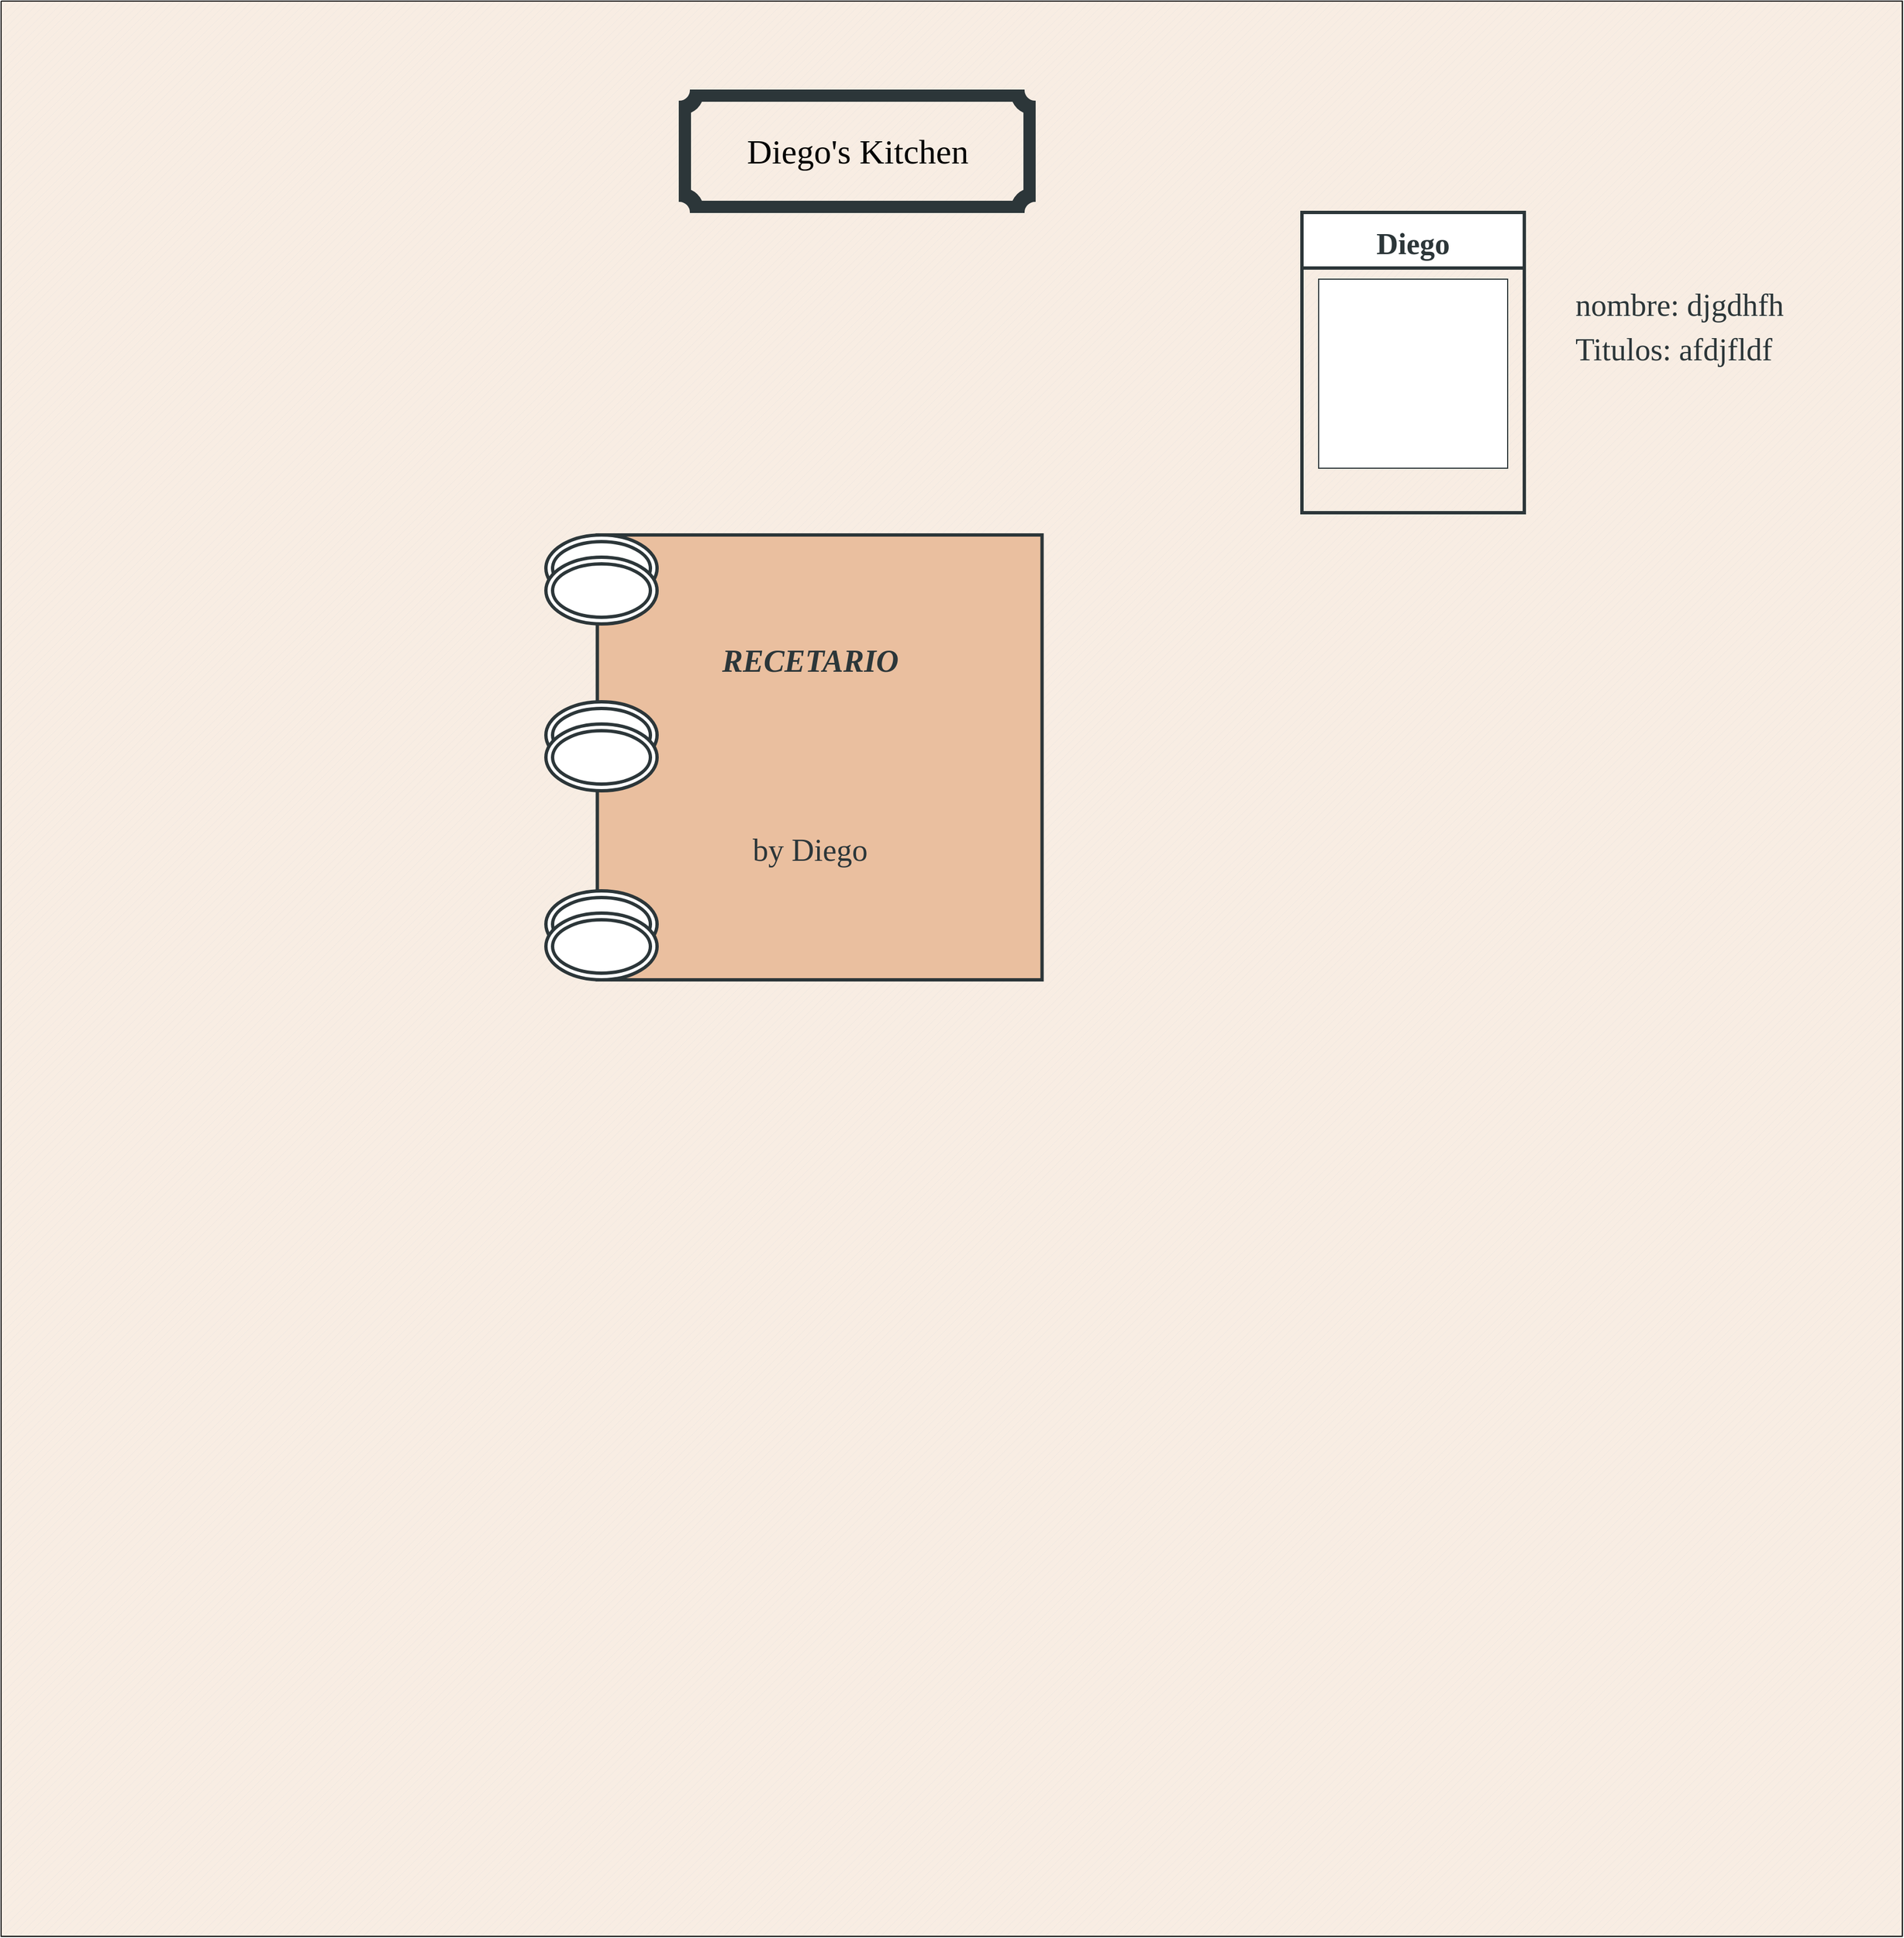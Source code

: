 <mxfile version="20.5.1" type="github" pages="3">
  <diagram id="4mVcvsqQ2BgTf9ahSfEn" name="Página-1">
    <mxGraphModel dx="2322" dy="3955" grid="1" gridSize="10" guides="1" tooltips="1" connect="1" arrows="1" fold="1" page="1" pageScale="1" pageWidth="900" pageHeight="1600" math="0" shadow="0">
      <root>
        <mxCell id="0" />
        <mxCell id="1" parent="0" />
        <mxCell id="mkwNJGkEmRoMqvlj_Sup-6" value="" style="verticalLabelPosition=bottom;verticalAlign=top;html=1;shape=mxgraph.basic.patternFillRect;fillStyle=diag;step=5;fillStrokeWidth=0.2;fillStrokeColor=#dddddd;fontFamily=Times New Roman;fontSize=31;fillColor=#F8EDE3;" vertex="1" parent="1">
          <mxGeometry x="-630" y="-1840" width="1710" height="1740" as="geometry" />
        </mxCell>
        <mxCell id="mkwNJGkEmRoMqvlj_Sup-7" value="" style="verticalLabelPosition=bottom;verticalAlign=top;html=1;shape=mxgraph.basic.plaque_frame;dx=10;fontFamily=Times New Roman;fontSize=31;fillColor=#2C3639;strokeColor=#2C3639;" vertex="1" parent="1">
          <mxGeometry x="-20" y="-1760" width="320" height="110" as="geometry" />
        </mxCell>
        <mxCell id="mkwNJGkEmRoMqvlj_Sup-10" value="Diego&lt;span&gt;&#39;s Kitchen&lt;br&gt;&lt;/span&gt;" style="text;html=1;align=center;verticalAlign=middle;resizable=0;points=[];autosize=1;strokeColor=none;fillColor=none;fontSize=31;fontFamily=Times New Roman;" vertex="1" parent="1">
          <mxGeometry x="30" y="-1730" width="220" height="50" as="geometry" />
        </mxCell>
        <mxCell id="mkwNJGkEmRoMqvlj_Sup-14" value="Diego" style="swimlane;startSize=50;strokeColor=#2C3639;fontFamily=Times New Roman;fontSize=27;fontColor=#2C3639;fillColor=#FFFFFF;strokeWidth=3;labelPosition=center;verticalLabelPosition=middle;align=center;verticalAlign=middle;textDirection=ltr;" vertex="1" parent="1">
          <mxGeometry x="540" y="-1650" width="200" height="270" as="geometry" />
        </mxCell>
        <mxCell id="mkwNJGkEmRoMqvlj_Sup-11" value="" style="whiteSpace=wrap;html=1;aspect=fixed;strokeColor=#2C3639;fontFamily=Times New Roman;fontSize=31;fillColor=#FFFFFF;direction=south;" vertex="1" parent="1">
          <mxGeometry x="555" y="-1590" width="170" height="170" as="geometry" />
        </mxCell>
        <mxCell id="mkwNJGkEmRoMqvlj_Sup-17" value="" style="whiteSpace=wrap;html=1;aspect=fixed;strokeColor=#2C3639;strokeWidth=3;fontFamily=Times New Roman;fontSize=27;fontColor=#2C3639;fillColor=#EABF9F;" vertex="1" parent="1">
          <mxGeometry x="-93.75" y="-1360" width="400" height="400" as="geometry" />
        </mxCell>
        <mxCell id="mkwNJGkEmRoMqvlj_Sup-22" value="" style="ellipse;shape=doubleEllipse;whiteSpace=wrap;html=1;strokeColor=#2C3639;strokeWidth=3;fontFamily=Times New Roman;fontSize=28;fontColor=#2C3639;fillColor=#FFFFFF;" vertex="1" parent="1">
          <mxGeometry x="-140" y="-1360" width="100" height="60" as="geometry" />
        </mxCell>
        <mxCell id="mkwNJGkEmRoMqvlj_Sup-23" value="" style="ellipse;shape=doubleEllipse;whiteSpace=wrap;html=1;strokeColor=#2C3639;strokeWidth=3;fontFamily=Times New Roman;fontSize=28;fontColor=#2C3639;fillColor=#FFFFFF;" vertex="1" parent="1">
          <mxGeometry x="-140" y="-1340" width="100" height="60" as="geometry" />
        </mxCell>
        <mxCell id="mkwNJGkEmRoMqvlj_Sup-25" value="" style="ellipse;shape=doubleEllipse;whiteSpace=wrap;html=1;strokeColor=#2C3639;strokeWidth=3;fontFamily=Times New Roman;fontSize=28;fontColor=#2C3639;fillColor=#FFFFFF;" vertex="1" parent="1">
          <mxGeometry x="-140" y="-1040" width="100" height="60" as="geometry" />
        </mxCell>
        <mxCell id="mkwNJGkEmRoMqvlj_Sup-26" value="" style="ellipse;shape=doubleEllipse;whiteSpace=wrap;html=1;strokeColor=#2C3639;strokeWidth=3;fontFamily=Times New Roman;fontSize=28;fontColor=#2C3639;fillColor=#FFFFFF;" vertex="1" parent="1">
          <mxGeometry x="-140" y="-1020" width="100" height="60" as="geometry" />
        </mxCell>
        <mxCell id="mkwNJGkEmRoMqvlj_Sup-27" value="" style="ellipse;shape=doubleEllipse;whiteSpace=wrap;html=1;strokeColor=#2C3639;strokeWidth=3;fontFamily=Times New Roman;fontSize=28;fontColor=#2C3639;fillColor=#FFFFFF;" vertex="1" parent="1">
          <mxGeometry x="-140" y="-1210" width="100" height="60" as="geometry" />
        </mxCell>
        <mxCell id="mkwNJGkEmRoMqvlj_Sup-28" value="" style="ellipse;shape=doubleEllipse;whiteSpace=wrap;html=1;strokeColor=#2C3639;strokeWidth=3;fontFamily=Times New Roman;fontSize=28;fontColor=#2C3639;fillColor=#FFFFFF;" vertex="1" parent="1">
          <mxGeometry x="-140" y="-1190" width="100" height="60" as="geometry" />
        </mxCell>
        <mxCell id="mkwNJGkEmRoMqvlj_Sup-31" value="by Diego" style="text;strokeColor=none;fillColor=none;align=left;verticalAlign=middle;spacingLeft=4;spacingRight=4;overflow=hidden;points=[[0,0.5],[1,0.5]];portConstraint=eastwest;rotatable=0;strokeWidth=3;fontFamily=Georgia;fontSize=28;fontColor=#2C3639;" vertex="1" parent="1">
          <mxGeometry x="40" y="-1100" width="130" height="40" as="geometry" />
        </mxCell>
        <mxCell id="mkwNJGkEmRoMqvlj_Sup-32" value="RECETARIO" style="text;strokeColor=none;fillColor=none;align=left;verticalAlign=middle;spacingLeft=4;spacingRight=4;overflow=hidden;points=[[0,0.5],[1,0.5]];portConstraint=eastwest;rotatable=0;strokeWidth=3;fontFamily=Times New Roman;fontSize=28;fontColor=#2C3639;fontStyle=3" vertex="1" parent="1">
          <mxGeometry x="12.5" y="-1280" width="187.5" height="60" as="geometry" />
        </mxCell>
        <mxCell id="cGA15XZdZwQGAFjmj5sp-1" value="nombre: djgdhfh" style="text;strokeColor=none;fillColor=none;align=left;verticalAlign=middle;spacingLeft=4;spacingRight=4;overflow=hidden;points=[[0,0.5],[1,0.5]];portConstraint=eastwest;rotatable=0;strokeWidth=6;fontFamily=Times New Roman;fontSize=28;fontColor=#2C3639;" vertex="1" parent="1">
          <mxGeometry x="780" y="-1600" width="220" height="60" as="geometry" />
        </mxCell>
        <mxCell id="cGA15XZdZwQGAFjmj5sp-2" value="Titulos: afdjfldf" style="text;strokeColor=none;fillColor=none;align=left;verticalAlign=middle;spacingLeft=4;spacingRight=4;overflow=hidden;points=[[0,0.5],[1,0.5]];portConstraint=eastwest;rotatable=0;strokeWidth=6;fontFamily=Times New Roman;fontSize=28;fontColor=#2C3639;" vertex="1" parent="1">
          <mxGeometry x="780" y="-1560" width="200" height="60" as="geometry" />
        </mxCell>
      </root>
    </mxGraphModel>
  </diagram>
  <diagram id="o8l1YdS250juc67S8WTm" name="Página-2">
    <mxGraphModel dx="2322" dy="2355" grid="1" gridSize="10" guides="1" tooltips="1" connect="1" arrows="1" fold="1" page="1" pageScale="1" pageWidth="900" pageHeight="1600" math="0" shadow="0">
      <root>
        <mxCell id="0" />
        <mxCell id="1" parent="0" />
        <mxCell id="NmjFzcb0GZVKvbDkOl7i-1" value="" style="whiteSpace=wrap;html=1;aspect=fixed;strokeColor=#FFFFFF;strokeWidth=6;fontFamily=Times New Roman;fontSize=28;fontColor=#2C3639;fillColor=#EABF9F;" vertex="1" parent="1">
          <mxGeometry x="-230" y="-10" width="1750" height="1750" as="geometry" />
        </mxCell>
        <mxCell id="Wm7Q-vcE916nHrbf0W4v-1" value="" style="swimlane;startSize=0;strokeColor=#2C3639;strokeWidth=6;fontFamily=Times New Roman;fontSize=28;fontColor=#2C3639;fillColor=#EABF9F;" vertex="1" parent="1">
          <mxGeometry x="50" y="110" width="570" height="530" as="geometry" />
        </mxCell>
        <mxCell id="Wm7Q-vcE916nHrbf0W4v-2" value="Comida" style="swimlane;strokeColor=#2C3639;strokeWidth=6;fontFamily=Times New Roman;fontSize=28;fontColor=#2C3639;fillColor=#EABF9F;startSize=50;" vertex="1" parent="Wm7Q-vcE916nHrbf0W4v-1">
          <mxGeometry x="20" y="120" width="200" height="250" as="geometry" />
        </mxCell>
        <mxCell id="Wm7Q-vcE916nHrbf0W4v-3" value="" style="whiteSpace=wrap;html=1;aspect=fixed;strokeColor=#FFFFFF;strokeWidth=6;fontFamily=Times New Roman;fontSize=28;fontColor=#2C3639;fillColor=#FFFFFF;" vertex="1" parent="1">
          <mxGeometry x="100" y="300" width="140" height="140" as="geometry" />
        </mxCell>
        <mxCell id="Wm7Q-vcE916nHrbf0W4v-4" value="ENTRADAS" style="text;strokeColor=none;fillColor=none;align=left;verticalAlign=middle;spacingLeft=4;spacingRight=4;overflow=hidden;points=[[0,0.5],[1,0.5]];portConstraint=eastwest;rotatable=0;strokeWidth=6;fontFamily=Times New Roman;fontSize=28;fontColor=#2C3639;" vertex="1" parent="1">
          <mxGeometry x="60" y="130" width="190" height="50" as="geometry" />
        </mxCell>
        <mxCell id="Wm7Q-vcE916nHrbf0W4v-5" value="Nombre:" style="text;strokeColor=none;fillColor=none;align=left;verticalAlign=middle;spacingLeft=4;spacingRight=4;overflow=hidden;points=[[0,0.5],[1,0.5]];portConstraint=eastwest;rotatable=0;strokeWidth=6;fontFamily=Times New Roman;fontSize=28;fontColor=#2C3639;" vertex="1" parent="1">
          <mxGeometry x="300" y="250" width="140" height="60" as="geometry" />
        </mxCell>
        <mxCell id="Wm7Q-vcE916nHrbf0W4v-6" value="de que esta hecho" style="text;strokeColor=none;fillColor=none;align=left;verticalAlign=middle;spacingLeft=4;spacingRight=4;overflow=hidden;points=[[0,0.5],[1,0.5]];portConstraint=eastwest;rotatable=0;strokeWidth=6;fontFamily=Times New Roman;fontSize=28;fontColor=#2C3639;" vertex="1" parent="1">
          <mxGeometry x="290" y="330" width="260" height="80" as="geometry" />
        </mxCell>
        <mxCell id="Wm7Q-vcE916nHrbf0W4v-8" value="" style="swimlane;startSize=0;strokeColor=#2C3639;strokeWidth=6;fontFamily=Times New Roman;fontSize=28;fontColor=#2C3639;fillColor=#FFFFFF;" vertex="1" parent="1">
          <mxGeometry x="720" y="110" width="600" height="530" as="geometry" />
        </mxCell>
        <mxCell id="Wm7Q-vcE916nHrbf0W4v-10" value="Comida" style="swimlane;strokeColor=#2C3639;strokeWidth=6;fontFamily=Times New Roman;fontSize=28;fontColor=#2C3639;fillColor=#EABF9F;startSize=60;" vertex="1" parent="Wm7Q-vcE916nHrbf0W4v-8">
          <mxGeometry x="30" y="130" width="200" height="270" as="geometry" />
        </mxCell>
        <mxCell id="Wm7Q-vcE916nHrbf0W4v-14" value="" style="whiteSpace=wrap;html=1;aspect=fixed;strokeColor=#FFFFFF;strokeWidth=6;fontFamily=Times New Roman;fontSize=28;fontColor=#2C3639;fillColor=#FFFFFF;" vertex="1" parent="Wm7Q-vcE916nHrbf0W4v-10">
          <mxGeometry x="30" y="80" width="140" height="140" as="geometry" />
        </mxCell>
        <mxCell id="Wm7Q-vcE916nHrbf0W4v-15" value="" style="whiteSpace=wrap;html=1;aspect=fixed;strokeColor=#FFFFFF;strokeWidth=6;fontFamily=Times New Roman;fontSize=28;fontColor=#2C3639;fillColor=#FFFFFF;" vertex="1" parent="1">
          <mxGeometry x="1580" y="600" width="140" height="140" as="geometry" />
        </mxCell>
        <mxCell id="Wm7Q-vcE916nHrbf0W4v-17" value="Nombre:" style="text;strokeColor=none;fillColor=none;align=left;verticalAlign=middle;spacingLeft=4;spacingRight=4;overflow=hidden;points=[[0,0.5],[1,0.5]];portConstraint=eastwest;rotatable=0;strokeWidth=6;fontFamily=Times New Roman;fontSize=28;fontColor=#2C3639;" vertex="1" parent="1">
          <mxGeometry x="1000" y="240" width="140" height="60" as="geometry" />
        </mxCell>
        <mxCell id="Wm7Q-vcE916nHrbf0W4v-18" value="de que esta hecho" style="text;strokeColor=none;fillColor=none;align=left;verticalAlign=middle;spacingLeft=4;spacingRight=4;overflow=hidden;points=[[0,0.5],[1,0.5]];portConstraint=eastwest;rotatable=0;strokeWidth=6;fontFamily=Times New Roman;fontSize=28;fontColor=#2C3639;" vertex="1" parent="1">
          <mxGeometry x="1000" y="290" width="260" height="80" as="geometry" />
        </mxCell>
        <mxCell id="Wm7Q-vcE916nHrbf0W4v-19" value="PLATO PRINCIPAL" style="text;strokeColor=none;fillColor=none;align=left;verticalAlign=middle;spacingLeft=4;spacingRight=4;overflow=hidden;points=[[0,0.5],[1,0.5]];portConstraint=eastwest;rotatable=0;strokeWidth=6;fontFamily=Times New Roman;fontSize=28;fontColor=#2C3639;" vertex="1" parent="1">
          <mxGeometry x="760" y="125" width="260" height="65" as="geometry" />
        </mxCell>
        <mxCell id="Wm7Q-vcE916nHrbf0W4v-20" value="" style="shape=dataStorage;whiteSpace=wrap;html=1;fixedSize=1;strokeColor=#2C3639;strokeWidth=6;fontFamily=Times New Roman;fontSize=28;fontColor=#2C3639;fillColor=#EABF9F;" vertex="1" parent="1">
          <mxGeometry x="590" y="110" width="130" height="80" as="geometry" />
        </mxCell>
        <mxCell id="Wm7Q-vcE916nHrbf0W4v-21" value="" style="shape=dataStorage;whiteSpace=wrap;html=1;fixedSize=1;strokeColor=#2C3639;strokeWidth=6;fontFamily=Times New Roman;fontSize=28;fontColor=#2C3639;fillColor=#EABF9F;" vertex="1" parent="1">
          <mxGeometry x="590" y="200" width="130" height="80" as="geometry" />
        </mxCell>
        <mxCell id="Wm7Q-vcE916nHrbf0W4v-22" value="" style="shape=dataStorage;whiteSpace=wrap;html=1;fixedSize=1;strokeColor=#2C3639;strokeWidth=6;fontFamily=Times New Roman;fontSize=28;fontColor=#2C3639;fillColor=#EABF9F;" vertex="1" parent="1">
          <mxGeometry x="590" y="290" width="130" height="80" as="geometry" />
        </mxCell>
        <mxCell id="Wm7Q-vcE916nHrbf0W4v-23" value="" style="shape=dataStorage;whiteSpace=wrap;html=1;fixedSize=1;strokeColor=#2C3639;strokeWidth=6;fontFamily=Times New Roman;fontSize=28;fontColor=#2C3639;fillColor=#EABF9F;" vertex="1" parent="1">
          <mxGeometry x="590" y="380" width="130" height="80" as="geometry" />
        </mxCell>
        <mxCell id="Wm7Q-vcE916nHrbf0W4v-24" value="" style="shape=dataStorage;whiteSpace=wrap;html=1;fixedSize=1;strokeColor=#2C3639;strokeWidth=6;fontFamily=Times New Roman;fontSize=28;fontColor=#2C3639;fillColor=#EABF9F;" vertex="1" parent="1">
          <mxGeometry x="590" y="470" width="130" height="80" as="geometry" />
        </mxCell>
        <mxCell id="Wm7Q-vcE916nHrbf0W4v-25" value="" style="shape=dataStorage;whiteSpace=wrap;html=1;fixedSize=1;strokeColor=#2C3639;strokeWidth=6;fontFamily=Times New Roman;fontSize=28;fontColor=#2C3639;fillColor=#EABF9F;" vertex="1" parent="1">
          <mxGeometry x="590" y="560" width="130" height="80" as="geometry" />
        </mxCell>
        <mxCell id="Wm7Q-vcE916nHrbf0W4v-46" value="" style="html=1;shadow=0;dashed=0;shape=mxgraph.bootstrap.rrect;rSize=5;strokeColor=#DEE2E6;html=1;whiteSpace=wrap;fillColor=#ffffff;fontColor=#0085FC;strokeWidth=6;fontFamily=Times New Roman;fontSize=15;" vertex="1" parent="1">
          <mxGeometry x="1120" y="590" width="150" height="30" as="geometry" />
        </mxCell>
        <mxCell id="Wm7Q-vcE916nHrbf0W4v-47" value="&lt;&lt;" style="strokeColor=inherit;fillColor=inherit;gradientColor=inherit;fontColor=inherit;html=1;shadow=0;dashed=0;shape=mxgraph.bootstrap.leftButton;rSize=5;perimeter=none;whiteSpace=wrap;resizeHeight=1;fontSize=14;strokeWidth=6;fontFamily=Times New Roman;" vertex="1" parent="Wm7Q-vcE916nHrbf0W4v-46">
          <mxGeometry width="30" height="30" relative="1" as="geometry" />
        </mxCell>
        <mxCell id="Wm7Q-vcE916nHrbf0W4v-48" value="1" style="strokeColor=inherit;fillColor=inherit;gradientColor=inherit;fontColor=inherit;html=1;shadow=0;dashed=0;perimeter=none;whiteSpace=wrap;resizeHeight=1;fontSize=14;strokeWidth=6;fontFamily=Times New Roman;" vertex="1" parent="Wm7Q-vcE916nHrbf0W4v-46">
          <mxGeometry width="30" height="30" relative="1" as="geometry">
            <mxPoint x="30" as="offset" />
          </mxGeometry>
        </mxCell>
        <mxCell id="Wm7Q-vcE916nHrbf0W4v-49" value="2" style="strokeColor=inherit;fillColor=inherit;gradientColor=inherit;fontColor=inherit;html=1;shadow=0;dashed=0;perimeter=none;whiteSpace=wrap;resizeHeight=1;fontSize=14;strokeWidth=6;fontFamily=Times New Roman;" vertex="1" parent="Wm7Q-vcE916nHrbf0W4v-46">
          <mxGeometry width="30" height="30" relative="1" as="geometry">
            <mxPoint x="60" as="offset" />
          </mxGeometry>
        </mxCell>
        <mxCell id="Wm7Q-vcE916nHrbf0W4v-50" value="3" style="strokeColor=inherit;fillColor=inherit;gradientColor=inherit;fontColor=inherit;html=1;shadow=0;dashed=0;perimeter=none;whiteSpace=wrap;resizeHeight=1;fontSize=14;strokeWidth=6;fontFamily=Times New Roman;" vertex="1" parent="Wm7Q-vcE916nHrbf0W4v-46">
          <mxGeometry width="30" height="30" relative="1" as="geometry">
            <mxPoint x="90" as="offset" />
          </mxGeometry>
        </mxCell>
        <mxCell id="Wm7Q-vcE916nHrbf0W4v-51" value="&gt;&gt;" style="strokeColor=inherit;fillColor=inherit;gradientColor=inherit;fontColor=inherit;html=1;shadow=0;dashed=0;shape=mxgraph.bootstrap.rightButton;rSize=5;perimeter=none;whiteSpace=wrap;resizeHeight=1;fontSize=14;strokeWidth=6;fontFamily=Times New Roman;" vertex="1" parent="Wm7Q-vcE916nHrbf0W4v-46">
          <mxGeometry x="1" width="30" height="30" relative="1" as="geometry">
            <mxPoint x="-30" as="offset" />
          </mxGeometry>
        </mxCell>
      </root>
    </mxGraphModel>
  </diagram>
  <diagram id="DqgwKcqi-VQ9oo42aj00" name="Página-3">
    <mxGraphModel dx="2322" dy="755" grid="1" gridSize="10" guides="1" tooltips="1" connect="1" arrows="1" fold="1" page="1" pageScale="1" pageWidth="900" pageHeight="1600" math="0" shadow="0">
      <root>
        <mxCell id="0" />
        <mxCell id="1" parent="0" />
        <mxCell id="f4PPLp5XfglPBYUDGBsM-1" value="" style="whiteSpace=wrap;html=1;aspect=fixed;strokeColor=#B7CADB;strokeWidth=6;fontFamily=Times New Roman;fontSize=15;fontColor=#2C3639;fillColor=#B7CADB;" vertex="1" parent="1">
          <mxGeometry x="-50" y="30" width="1270" height="1270" as="geometry" />
        </mxCell>
        <mxCell id="ouTuPFPXwQyR8JOP18c8-1" value="Entrada" style="text;strokeColor=none;fillColor=none;align=left;verticalAlign=middle;spacingLeft=4;spacingRight=4;overflow=hidden;points=[[0,0.5],[1,0.5]];portConstraint=eastwest;rotatable=0;strokeWidth=6;fontFamily=Times New Roman;fontSize=80;fontColor=#2C3639;" vertex="1" parent="1">
          <mxGeometry x="60" y="90" width="290" height="90" as="geometry" />
        </mxCell>
        <mxCell id="ouTuPFPXwQyR8JOP18c8-4" value="" style="swimlane;startSize=0;strokeColor=#2C3639;strokeWidth=6;fontFamily=Times New Roman;fontSize=30;fontColor=#2C3639;fillColor=#B7CADB;" vertex="1" parent="1">
          <mxGeometry x="20" y="300" width="200" height="230" as="geometry" />
        </mxCell>
        <mxCell id="ouTuPFPXwQyR8JOP18c8-7" value="" style="whiteSpace=wrap;html=1;aspect=fixed;strokeColor=#FFFFFF;strokeWidth=6;fontFamily=Times New Roman;fontSize=30;fontColor=#2C3639;fillColor=#FFFFFF;" vertex="1" parent="ouTuPFPXwQyR8JOP18c8-4">
          <mxGeometry x="35" y="30" width="130" height="130" as="geometry" />
        </mxCell>
        <mxCell id="ouTuPFPXwQyR8JOP18c8-8" value="Nombre del plato" style="text;strokeColor=none;fillColor=none;align=left;verticalAlign=middle;spacingLeft=4;spacingRight=4;overflow=hidden;points=[[0,0.5],[1,0.5]];portConstraint=eastwest;rotatable=0;strokeWidth=6;fontFamily=Times New Roman;fontSize=51;fontColor=#2C3639;" vertex="1" parent="1">
          <mxGeometry x="400" y="280" width="430" height="120" as="geometry" />
        </mxCell>
        <mxCell id="ouTuPFPXwQyR8JOP18c8-9" value="Ingredientes:" style="text;strokeColor=none;fillColor=none;align=left;verticalAlign=middle;spacingLeft=4;spacingRight=4;overflow=hidden;points=[[0,0.5],[1,0.5]];portConstraint=eastwest;rotatable=0;strokeWidth=6;fontFamily=Times New Roman;fontSize=30;fontColor=#2C3639;" vertex="1" parent="1">
          <mxGeometry x="250" y="530" width="180" height="80" as="geometry" />
        </mxCell>
        <mxCell id="ouTuPFPXwQyR8JOP18c8-10" value=". jffg&#xa;.difg&#xa;.djgfjh&#xa;" style="text;strokeColor=none;fillColor=none;align=left;verticalAlign=middle;spacingLeft=4;spacingRight=4;overflow=hidden;points=[[0,0.5],[1,0.5]];portConstraint=eastwest;rotatable=0;strokeWidth=6;fontFamily=Times New Roman;fontSize=30;fontColor=#2C3639;" vertex="1" parent="1">
          <mxGeometry x="260" y="620" width="210" height="130" as="geometry" />
        </mxCell>
        <mxCell id="ouTuPFPXwQyR8JOP18c8-11" value="PROCESO" style="text;strokeColor=none;fillColor=none;align=left;verticalAlign=middle;spacingLeft=4;spacingRight=4;overflow=hidden;points=[[0,0.5],[1,0.5]];portConstraint=eastwest;rotatable=0;strokeWidth=6;fontFamily=Times New Roman;fontSize=47;fontColor=#2C3639;" vertex="1" parent="1">
          <mxGeometry x="-30" y="860" width="250" height="80" as="geometry" />
        </mxCell>
        <mxCell id="ouTuPFPXwQyR8JOP18c8-12" value="sdkjngfghhmeypmkf lñrtjoyijh styotijogy&#xa;&#xa;sordijotyijprtyjkrfgnh emhsdñhgyj&#xa;kghdtpyojṕj zdrlkgdhjdfgh&#xa;&#xa;fhgnoigkfhngfdsfg.gyhgjh&#xa;" style="text;strokeColor=none;fillColor=none;align=left;verticalAlign=middle;spacingLeft=4;spacingRight=4;overflow=hidden;points=[[0,0.5],[1,0.5]];portConstraint=eastwest;rotatable=0;strokeWidth=6;fontFamily=Times New Roman;fontSize=29;fontColor=#2C3639;" vertex="1" parent="1">
          <mxGeometry x="10" y="980" width="590" height="260" as="geometry" />
        </mxCell>
      </root>
    </mxGraphModel>
  </diagram>
</mxfile>
